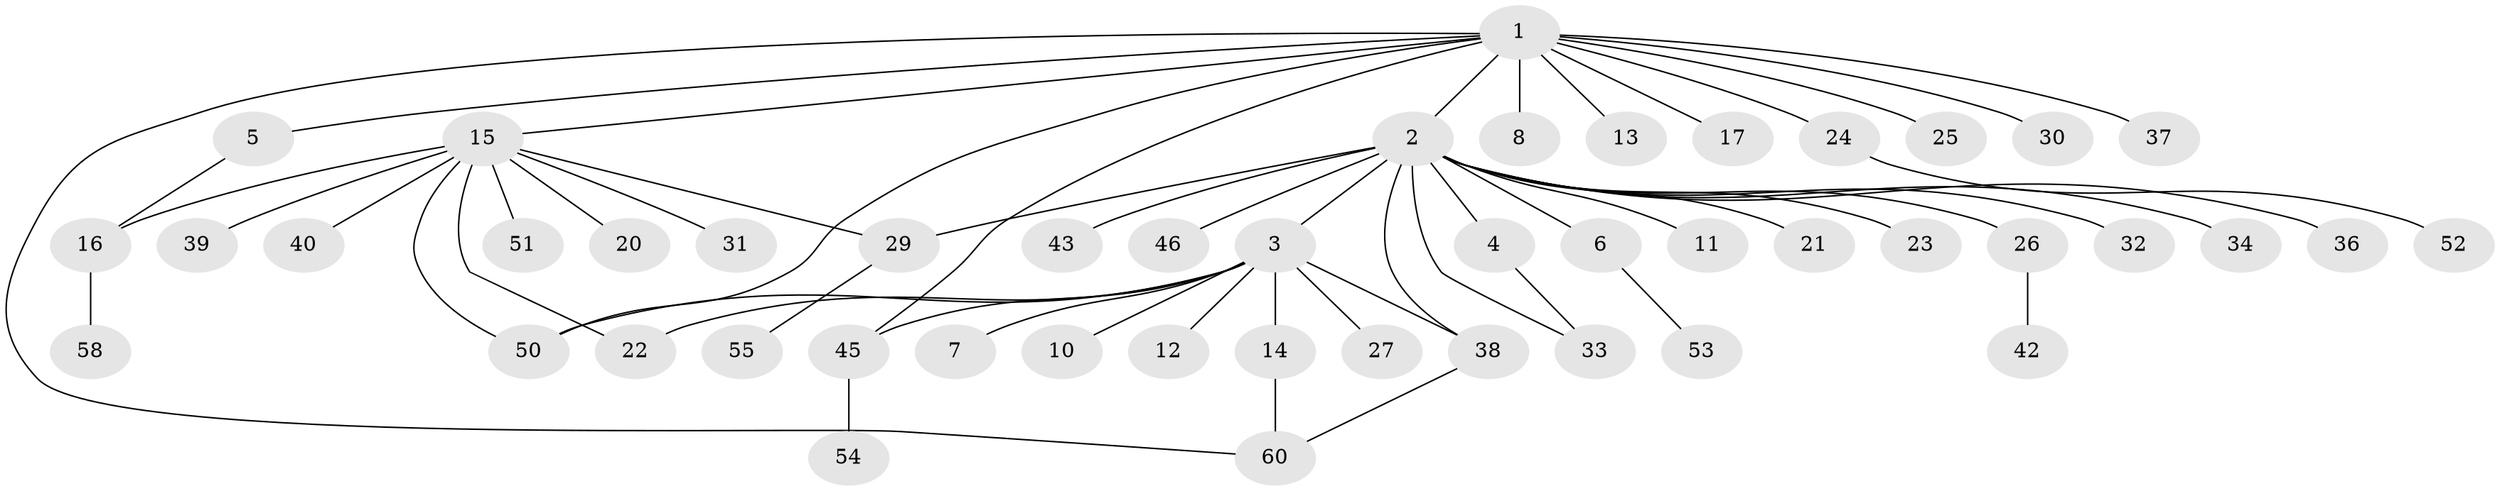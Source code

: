 // original degree distribution, {14: 0.01639344262295082, 13: 0.01639344262295082, 12: 0.01639344262295082, 2: 0.11475409836065574, 3: 0.16393442622950818, 1: 0.6065573770491803, 5: 0.01639344262295082, 9: 0.01639344262295082, 4: 0.03278688524590164}
// Generated by graph-tools (version 1.1) at 2025/41/03/06/25 10:41:52]
// undirected, 47 vertices, 56 edges
graph export_dot {
graph [start="1"]
  node [color=gray90,style=filled];
  1 [super="+18"];
  2 [super="+9"];
  3 [super="+35"];
  4 [super="+47"];
  5 [super="+61"];
  6 [super="+44"];
  7;
  8;
  10 [super="+41"];
  11;
  12;
  13;
  14;
  15 [super="+28"];
  16 [super="+19"];
  17;
  20;
  21;
  22;
  23;
  24 [super="+48"];
  25;
  26 [super="+57"];
  27;
  29 [super="+59"];
  30;
  31;
  32;
  33;
  34;
  36;
  37;
  38 [super="+56"];
  39;
  40;
  42;
  43;
  45 [super="+49"];
  46;
  50;
  51;
  52;
  53;
  54;
  55;
  58;
  60;
  1 -- 2;
  1 -- 5;
  1 -- 8;
  1 -- 13;
  1 -- 15;
  1 -- 17;
  1 -- 24;
  1 -- 25;
  1 -- 30;
  1 -- 37;
  1 -- 45;
  1 -- 50;
  1 -- 60;
  2 -- 3;
  2 -- 4;
  2 -- 6;
  2 -- 21;
  2 -- 26;
  2 -- 32;
  2 -- 33;
  2 -- 34;
  2 -- 36;
  2 -- 43;
  2 -- 46;
  2 -- 38;
  2 -- 23;
  2 -- 11;
  2 -- 29;
  3 -- 7;
  3 -- 10;
  3 -- 12;
  3 -- 14;
  3 -- 22;
  3 -- 27;
  3 -- 38;
  3 -- 50;
  3 -- 45;
  4 -- 33;
  5 -- 16;
  6 -- 53;
  14 -- 60;
  15 -- 20;
  15 -- 22;
  15 -- 29;
  15 -- 31;
  15 -- 39;
  15 -- 40;
  15 -- 50;
  15 -- 51;
  15 -- 16;
  16 -- 58;
  24 -- 52;
  26 -- 42;
  29 -- 55;
  38 -- 60;
  45 -- 54;
}
